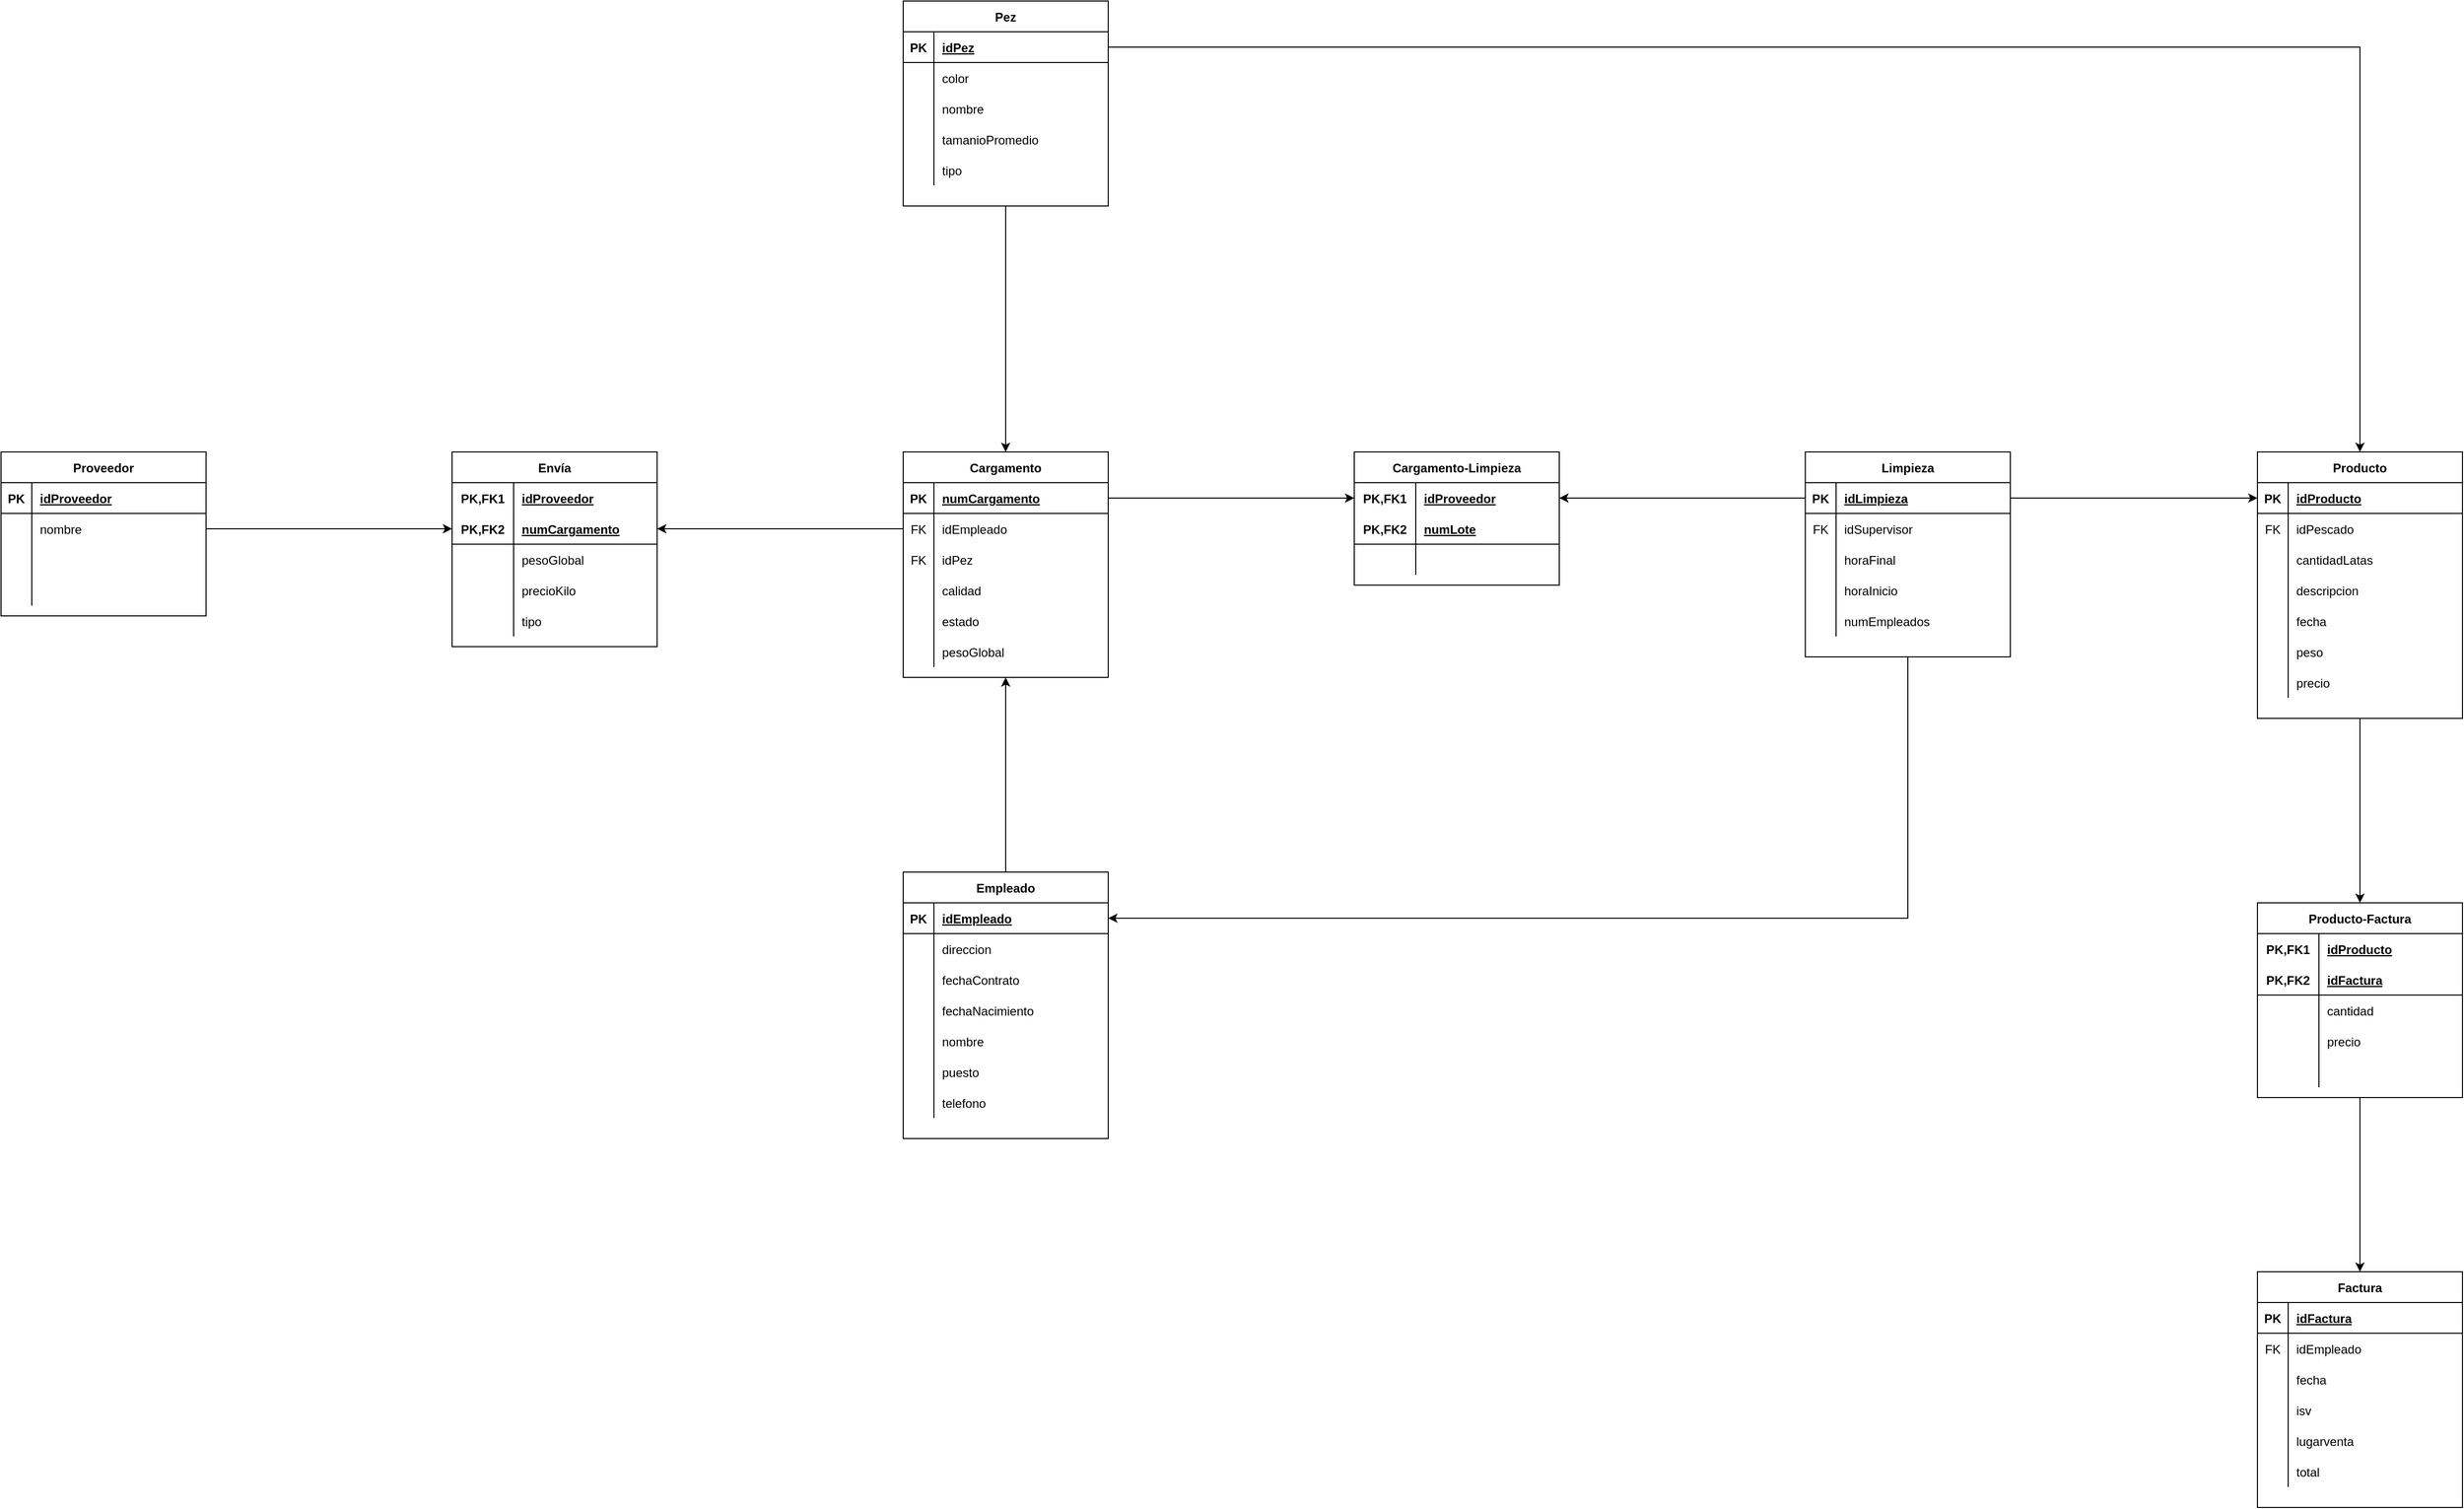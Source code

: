 <mxfile version="13.10.4" type="github">
  <diagram id="kUSdFy0e1hqgJt6HPNU2" name="Page-1">
    <mxGraphModel dx="6600" dy="3449" grid="1" gridSize="10" guides="1" tooltips="1" connect="1" arrows="1" fold="1" page="1" pageScale="1" pageWidth="827" pageHeight="1169" math="0" shadow="0">
      <root>
        <mxCell id="0" />
        <mxCell id="1" parent="0" />
        <mxCell id="SdPYyNpZILJqe6Lk2ZxD-1" value="Proveedor" style="shape=table;startSize=30;container=1;collapsible=1;childLayout=tableLayout;fixedRows=1;rowLines=0;fontStyle=1;align=center;resizeLast=1;" parent="1" vertex="1">
          <mxGeometry x="80" y="360" width="200" height="160" as="geometry" />
        </mxCell>
        <mxCell id="SdPYyNpZILJqe6Lk2ZxD-2" value="" style="shape=partialRectangle;collapsible=0;dropTarget=0;pointerEvents=0;fillColor=none;top=0;left=0;bottom=1;right=0;points=[[0,0.5],[1,0.5]];portConstraint=eastwest;" parent="SdPYyNpZILJqe6Lk2ZxD-1" vertex="1">
          <mxGeometry y="30" width="200" height="30" as="geometry" />
        </mxCell>
        <mxCell id="SdPYyNpZILJqe6Lk2ZxD-3" value="PK" style="shape=partialRectangle;connectable=0;fillColor=none;top=0;left=0;bottom=0;right=0;fontStyle=1;overflow=hidden;" parent="SdPYyNpZILJqe6Lk2ZxD-2" vertex="1">
          <mxGeometry width="30" height="30" as="geometry" />
        </mxCell>
        <mxCell id="SdPYyNpZILJqe6Lk2ZxD-4" value="idProveedor" style="shape=partialRectangle;connectable=0;fillColor=none;top=0;left=0;bottom=0;right=0;align=left;spacingLeft=6;fontStyle=5;overflow=hidden;" parent="SdPYyNpZILJqe6Lk2ZxD-2" vertex="1">
          <mxGeometry x="30" width="170" height="30" as="geometry" />
        </mxCell>
        <mxCell id="SdPYyNpZILJqe6Lk2ZxD-5" value="" style="shape=partialRectangle;collapsible=0;dropTarget=0;pointerEvents=0;fillColor=none;top=0;left=0;bottom=0;right=0;points=[[0,0.5],[1,0.5]];portConstraint=eastwest;" parent="SdPYyNpZILJqe6Lk2ZxD-1" vertex="1">
          <mxGeometry y="60" width="200" height="30" as="geometry" />
        </mxCell>
        <mxCell id="SdPYyNpZILJqe6Lk2ZxD-6" value="" style="shape=partialRectangle;connectable=0;fillColor=none;top=0;left=0;bottom=0;right=0;editable=1;overflow=hidden;" parent="SdPYyNpZILJqe6Lk2ZxD-5" vertex="1">
          <mxGeometry width="30" height="30" as="geometry" />
        </mxCell>
        <mxCell id="SdPYyNpZILJqe6Lk2ZxD-7" value="nombre" style="shape=partialRectangle;connectable=0;fillColor=none;top=0;left=0;bottom=0;right=0;align=left;spacingLeft=6;overflow=hidden;" parent="SdPYyNpZILJqe6Lk2ZxD-5" vertex="1">
          <mxGeometry x="30" width="170" height="30" as="geometry" />
        </mxCell>
        <mxCell id="SdPYyNpZILJqe6Lk2ZxD-8" value="" style="shape=partialRectangle;collapsible=0;dropTarget=0;pointerEvents=0;fillColor=none;top=0;left=0;bottom=0;right=0;points=[[0,0.5],[1,0.5]];portConstraint=eastwest;" parent="SdPYyNpZILJqe6Lk2ZxD-1" vertex="1">
          <mxGeometry y="90" width="200" height="30" as="geometry" />
        </mxCell>
        <mxCell id="SdPYyNpZILJqe6Lk2ZxD-9" value="" style="shape=partialRectangle;connectable=0;fillColor=none;top=0;left=0;bottom=0;right=0;editable=1;overflow=hidden;" parent="SdPYyNpZILJqe6Lk2ZxD-8" vertex="1">
          <mxGeometry width="30" height="30" as="geometry" />
        </mxCell>
        <mxCell id="SdPYyNpZILJqe6Lk2ZxD-10" value="" style="shape=partialRectangle;connectable=0;fillColor=none;top=0;left=0;bottom=0;right=0;align=left;spacingLeft=6;overflow=hidden;" parent="SdPYyNpZILJqe6Lk2ZxD-8" vertex="1">
          <mxGeometry x="30" width="170" height="30" as="geometry" />
        </mxCell>
        <mxCell id="SdPYyNpZILJqe6Lk2ZxD-11" value="" style="shape=partialRectangle;collapsible=0;dropTarget=0;pointerEvents=0;fillColor=none;top=0;left=0;bottom=0;right=0;points=[[0,0.5],[1,0.5]];portConstraint=eastwest;" parent="SdPYyNpZILJqe6Lk2ZxD-1" vertex="1">
          <mxGeometry y="120" width="200" height="30" as="geometry" />
        </mxCell>
        <mxCell id="SdPYyNpZILJqe6Lk2ZxD-12" value="" style="shape=partialRectangle;connectable=0;fillColor=none;top=0;left=0;bottom=0;right=0;editable=1;overflow=hidden;" parent="SdPYyNpZILJqe6Lk2ZxD-11" vertex="1">
          <mxGeometry width="30" height="30" as="geometry" />
        </mxCell>
        <mxCell id="SdPYyNpZILJqe6Lk2ZxD-13" value="" style="shape=partialRectangle;connectable=0;fillColor=none;top=0;left=0;bottom=0;right=0;align=left;spacingLeft=6;overflow=hidden;" parent="SdPYyNpZILJqe6Lk2ZxD-11" vertex="1">
          <mxGeometry x="30" width="170" height="30" as="geometry" />
        </mxCell>
        <mxCell id="SdPYyNpZILJqe6Lk2ZxD-14" value="Envía" style="shape=table;startSize=30;container=1;collapsible=1;childLayout=tableLayout;fixedRows=1;rowLines=0;fontStyle=1;align=center;resizeLast=1;" parent="1" vertex="1">
          <mxGeometry x="520" y="360" width="200" height="190" as="geometry" />
        </mxCell>
        <mxCell id="SdPYyNpZILJqe6Lk2ZxD-15" value="" style="shape=partialRectangle;collapsible=0;dropTarget=0;pointerEvents=0;fillColor=none;top=0;left=0;bottom=0;right=0;points=[[0,0.5],[1,0.5]];portConstraint=eastwest;" parent="SdPYyNpZILJqe6Lk2ZxD-14" vertex="1">
          <mxGeometry y="30" width="200" height="30" as="geometry" />
        </mxCell>
        <mxCell id="SdPYyNpZILJqe6Lk2ZxD-16" value="PK,FK1" style="shape=partialRectangle;connectable=0;fillColor=none;top=0;left=0;bottom=0;right=0;fontStyle=1;overflow=hidden;" parent="SdPYyNpZILJqe6Lk2ZxD-15" vertex="1">
          <mxGeometry width="60" height="30" as="geometry" />
        </mxCell>
        <mxCell id="SdPYyNpZILJqe6Lk2ZxD-17" value="idProveedor" style="shape=partialRectangle;connectable=0;fillColor=none;top=0;left=0;bottom=0;right=0;align=left;spacingLeft=6;fontStyle=5;overflow=hidden;" parent="SdPYyNpZILJqe6Lk2ZxD-15" vertex="1">
          <mxGeometry x="60" width="140" height="30" as="geometry" />
        </mxCell>
        <mxCell id="SdPYyNpZILJqe6Lk2ZxD-18" value="" style="shape=partialRectangle;collapsible=0;dropTarget=0;pointerEvents=0;fillColor=none;top=0;left=0;bottom=1;right=0;points=[[0,0.5],[1,0.5]];portConstraint=eastwest;" parent="SdPYyNpZILJqe6Lk2ZxD-14" vertex="1">
          <mxGeometry y="60" width="200" height="30" as="geometry" />
        </mxCell>
        <mxCell id="SdPYyNpZILJqe6Lk2ZxD-19" value="PK,FK2" style="shape=partialRectangle;connectable=0;fillColor=none;top=0;left=0;bottom=0;right=0;fontStyle=1;overflow=hidden;" parent="SdPYyNpZILJqe6Lk2ZxD-18" vertex="1">
          <mxGeometry width="60" height="30" as="geometry" />
        </mxCell>
        <mxCell id="SdPYyNpZILJqe6Lk2ZxD-20" value="numCargamento" style="shape=partialRectangle;connectable=0;fillColor=none;top=0;left=0;bottom=0;right=0;align=left;spacingLeft=6;fontStyle=5;overflow=hidden;" parent="SdPYyNpZILJqe6Lk2ZxD-18" vertex="1">
          <mxGeometry x="60" width="140" height="30" as="geometry" />
        </mxCell>
        <mxCell id="SdPYyNpZILJqe6Lk2ZxD-24" value="" style="shape=partialRectangle;collapsible=0;dropTarget=0;pointerEvents=0;fillColor=none;top=0;left=0;bottom=0;right=0;points=[[0,0.5],[1,0.5]];portConstraint=eastwest;" parent="SdPYyNpZILJqe6Lk2ZxD-14" vertex="1">
          <mxGeometry y="90" width="200" height="30" as="geometry" />
        </mxCell>
        <mxCell id="SdPYyNpZILJqe6Lk2ZxD-25" value="" style="shape=partialRectangle;connectable=0;fillColor=none;top=0;left=0;bottom=0;right=0;editable=1;overflow=hidden;" parent="SdPYyNpZILJqe6Lk2ZxD-24" vertex="1">
          <mxGeometry width="60" height="30" as="geometry" />
        </mxCell>
        <mxCell id="SdPYyNpZILJqe6Lk2ZxD-26" value="pesoGlobal" style="shape=partialRectangle;connectable=0;fillColor=none;top=0;left=0;bottom=0;right=0;align=left;spacingLeft=6;overflow=hidden;" parent="SdPYyNpZILJqe6Lk2ZxD-24" vertex="1">
          <mxGeometry x="60" width="140" height="30" as="geometry" />
        </mxCell>
        <mxCell id="SdPYyNpZILJqe6Lk2ZxD-27" value="" style="shape=partialRectangle;collapsible=0;dropTarget=0;pointerEvents=0;fillColor=none;top=0;left=0;bottom=0;right=0;points=[[0,0.5],[1,0.5]];portConstraint=eastwest;" parent="SdPYyNpZILJqe6Lk2ZxD-14" vertex="1">
          <mxGeometry y="120" width="200" height="30" as="geometry" />
        </mxCell>
        <mxCell id="SdPYyNpZILJqe6Lk2ZxD-28" value="" style="shape=partialRectangle;connectable=0;fillColor=none;top=0;left=0;bottom=0;right=0;editable=1;overflow=hidden;" parent="SdPYyNpZILJqe6Lk2ZxD-27" vertex="1">
          <mxGeometry width="60" height="30" as="geometry" />
        </mxCell>
        <mxCell id="SdPYyNpZILJqe6Lk2ZxD-29" value="precioKilo" style="shape=partialRectangle;connectable=0;fillColor=none;top=0;left=0;bottom=0;right=0;align=left;spacingLeft=6;overflow=hidden;" parent="SdPYyNpZILJqe6Lk2ZxD-27" vertex="1">
          <mxGeometry x="60" width="140" height="30" as="geometry" />
        </mxCell>
        <mxCell id="SdPYyNpZILJqe6Lk2ZxD-21" value="" style="shape=partialRectangle;collapsible=0;dropTarget=0;pointerEvents=0;fillColor=none;top=0;left=0;bottom=0;right=0;points=[[0,0.5],[1,0.5]];portConstraint=eastwest;" parent="SdPYyNpZILJqe6Lk2ZxD-14" vertex="1">
          <mxGeometry y="150" width="200" height="30" as="geometry" />
        </mxCell>
        <mxCell id="SdPYyNpZILJqe6Lk2ZxD-22" value="" style="shape=partialRectangle;connectable=0;fillColor=none;top=0;left=0;bottom=0;right=0;editable=1;overflow=hidden;" parent="SdPYyNpZILJqe6Lk2ZxD-21" vertex="1">
          <mxGeometry width="60" height="30" as="geometry" />
        </mxCell>
        <mxCell id="SdPYyNpZILJqe6Lk2ZxD-23" value="tipo" style="shape=partialRectangle;connectable=0;fillColor=none;top=0;left=0;bottom=0;right=0;align=left;spacingLeft=6;overflow=hidden;" parent="SdPYyNpZILJqe6Lk2ZxD-21" vertex="1">
          <mxGeometry x="60" width="140" height="30" as="geometry" />
        </mxCell>
        <mxCell id="SdPYyNpZILJqe6Lk2ZxD-33" value="Cargamento" style="shape=table;startSize=30;container=1;collapsible=1;childLayout=tableLayout;fixedRows=1;rowLines=0;fontStyle=1;align=center;resizeLast=1;" parent="1" vertex="1">
          <mxGeometry x="960" y="360" width="200" height="220" as="geometry" />
        </mxCell>
        <mxCell id="SdPYyNpZILJqe6Lk2ZxD-34" value="" style="shape=partialRectangle;collapsible=0;dropTarget=0;pointerEvents=0;fillColor=none;top=0;left=0;bottom=1;right=0;points=[[0,0.5],[1,0.5]];portConstraint=eastwest;" parent="SdPYyNpZILJqe6Lk2ZxD-33" vertex="1">
          <mxGeometry y="30" width="200" height="30" as="geometry" />
        </mxCell>
        <mxCell id="SdPYyNpZILJqe6Lk2ZxD-35" value="PK" style="shape=partialRectangle;connectable=0;fillColor=none;top=0;left=0;bottom=0;right=0;fontStyle=1;overflow=hidden;" parent="SdPYyNpZILJqe6Lk2ZxD-34" vertex="1">
          <mxGeometry width="30" height="30" as="geometry" />
        </mxCell>
        <mxCell id="SdPYyNpZILJqe6Lk2ZxD-36" value="numCargamento" style="shape=partialRectangle;connectable=0;fillColor=none;top=0;left=0;bottom=0;right=0;align=left;spacingLeft=6;fontStyle=5;overflow=hidden;" parent="SdPYyNpZILJqe6Lk2ZxD-34" vertex="1">
          <mxGeometry x="30" width="170" height="30" as="geometry" />
        </mxCell>
        <mxCell id="SdPYyNpZILJqe6Lk2ZxD-136" value="" style="shape=partialRectangle;collapsible=0;dropTarget=0;pointerEvents=0;fillColor=none;top=0;left=0;bottom=0;right=0;points=[[0,0.5],[1,0.5]];portConstraint=eastwest;" parent="SdPYyNpZILJqe6Lk2ZxD-33" vertex="1">
          <mxGeometry y="60" width="200" height="30" as="geometry" />
        </mxCell>
        <mxCell id="SdPYyNpZILJqe6Lk2ZxD-137" value="FK" style="shape=partialRectangle;connectable=0;fillColor=none;top=0;left=0;bottom=0;right=0;editable=1;overflow=hidden;" parent="SdPYyNpZILJqe6Lk2ZxD-136" vertex="1">
          <mxGeometry width="30" height="30" as="geometry" />
        </mxCell>
        <mxCell id="SdPYyNpZILJqe6Lk2ZxD-138" value="idEmpleado" style="shape=partialRectangle;connectable=0;fillColor=none;top=0;left=0;bottom=0;right=0;align=left;spacingLeft=6;overflow=hidden;" parent="SdPYyNpZILJqe6Lk2ZxD-136" vertex="1">
          <mxGeometry x="30" width="170" height="30" as="geometry" />
        </mxCell>
        <mxCell id="SdPYyNpZILJqe6Lk2ZxD-155" value="" style="shape=partialRectangle;collapsible=0;dropTarget=0;pointerEvents=0;fillColor=none;top=0;left=0;bottom=0;right=0;points=[[0,0.5],[1,0.5]];portConstraint=eastwest;" parent="SdPYyNpZILJqe6Lk2ZxD-33" vertex="1">
          <mxGeometry y="90" width="200" height="30" as="geometry" />
        </mxCell>
        <mxCell id="SdPYyNpZILJqe6Lk2ZxD-156" value="FK" style="shape=partialRectangle;connectable=0;fillColor=none;top=0;left=0;bottom=0;right=0;editable=1;overflow=hidden;" parent="SdPYyNpZILJqe6Lk2ZxD-155" vertex="1">
          <mxGeometry width="30" height="30" as="geometry" />
        </mxCell>
        <mxCell id="SdPYyNpZILJqe6Lk2ZxD-157" value="idPez" style="shape=partialRectangle;connectable=0;fillColor=none;top=0;left=0;bottom=0;right=0;align=left;spacingLeft=6;overflow=hidden;" parent="SdPYyNpZILJqe6Lk2ZxD-155" vertex="1">
          <mxGeometry x="30" width="170" height="30" as="geometry" />
        </mxCell>
        <mxCell id="SdPYyNpZILJqe6Lk2ZxD-43" value="" style="shape=partialRectangle;collapsible=0;dropTarget=0;pointerEvents=0;fillColor=none;top=0;left=0;bottom=0;right=0;points=[[0,0.5],[1,0.5]];portConstraint=eastwest;" parent="SdPYyNpZILJqe6Lk2ZxD-33" vertex="1">
          <mxGeometry y="120" width="200" height="30" as="geometry" />
        </mxCell>
        <mxCell id="SdPYyNpZILJqe6Lk2ZxD-44" value="" style="shape=partialRectangle;connectable=0;fillColor=none;top=0;left=0;bottom=0;right=0;editable=1;overflow=hidden;" parent="SdPYyNpZILJqe6Lk2ZxD-43" vertex="1">
          <mxGeometry width="30" height="30" as="geometry" />
        </mxCell>
        <mxCell id="SdPYyNpZILJqe6Lk2ZxD-45" value="calidad" style="shape=partialRectangle;connectable=0;fillColor=none;top=0;left=0;bottom=0;right=0;align=left;spacingLeft=6;overflow=hidden;" parent="SdPYyNpZILJqe6Lk2ZxD-43" vertex="1">
          <mxGeometry x="30" width="170" height="30" as="geometry" />
        </mxCell>
        <mxCell id="SdPYyNpZILJqe6Lk2ZxD-37" value="" style="shape=partialRectangle;collapsible=0;dropTarget=0;pointerEvents=0;fillColor=none;top=0;left=0;bottom=0;right=0;points=[[0,0.5],[1,0.5]];portConstraint=eastwest;" parent="SdPYyNpZILJqe6Lk2ZxD-33" vertex="1">
          <mxGeometry y="150" width="200" height="30" as="geometry" />
        </mxCell>
        <mxCell id="SdPYyNpZILJqe6Lk2ZxD-38" value="" style="shape=partialRectangle;connectable=0;fillColor=none;top=0;left=0;bottom=0;right=0;editable=1;overflow=hidden;" parent="SdPYyNpZILJqe6Lk2ZxD-37" vertex="1">
          <mxGeometry width="30" height="30" as="geometry" />
        </mxCell>
        <mxCell id="SdPYyNpZILJqe6Lk2ZxD-39" value="estado" style="shape=partialRectangle;connectable=0;fillColor=none;top=0;left=0;bottom=0;right=0;align=left;spacingLeft=6;overflow=hidden;" parent="SdPYyNpZILJqe6Lk2ZxD-37" vertex="1">
          <mxGeometry x="30" width="170" height="30" as="geometry" />
        </mxCell>
        <mxCell id="SdPYyNpZILJqe6Lk2ZxD-40" value="" style="shape=partialRectangle;collapsible=0;dropTarget=0;pointerEvents=0;fillColor=none;top=0;left=0;bottom=0;right=0;points=[[0,0.5],[1,0.5]];portConstraint=eastwest;" parent="SdPYyNpZILJqe6Lk2ZxD-33" vertex="1">
          <mxGeometry y="180" width="200" height="30" as="geometry" />
        </mxCell>
        <mxCell id="SdPYyNpZILJqe6Lk2ZxD-41" value="" style="shape=partialRectangle;connectable=0;fillColor=none;top=0;left=0;bottom=0;right=0;editable=1;overflow=hidden;" parent="SdPYyNpZILJqe6Lk2ZxD-40" vertex="1">
          <mxGeometry width="30" height="30" as="geometry" />
        </mxCell>
        <mxCell id="SdPYyNpZILJqe6Lk2ZxD-42" value="pesoGlobal" style="shape=partialRectangle;connectable=0;fillColor=none;top=0;left=0;bottom=0;right=0;align=left;spacingLeft=6;overflow=hidden;" parent="SdPYyNpZILJqe6Lk2ZxD-40" vertex="1">
          <mxGeometry x="30" width="170" height="30" as="geometry" />
        </mxCell>
        <mxCell id="SdPYyNpZILJqe6Lk2ZxD-49" style="edgeStyle=orthogonalEdgeStyle;rounded=0;orthogonalLoop=1;jettySize=auto;html=1;exitX=1;exitY=0.5;exitDx=0;exitDy=0;entryX=0;entryY=0.5;entryDx=0;entryDy=0;startSize=30;" parent="1" source="SdPYyNpZILJqe6Lk2ZxD-5" target="SdPYyNpZILJqe6Lk2ZxD-18" edge="1">
          <mxGeometry relative="1" as="geometry" />
        </mxCell>
        <mxCell id="SdPYyNpZILJqe6Lk2ZxD-50" style="edgeStyle=orthogonalEdgeStyle;rounded=0;orthogonalLoop=1;jettySize=auto;html=1;exitX=0;exitY=0.5;exitDx=0;exitDy=0;startSize=30;" parent="1" source="SdPYyNpZILJqe6Lk2ZxD-136" target="SdPYyNpZILJqe6Lk2ZxD-18" edge="1">
          <mxGeometry relative="1" as="geometry" />
        </mxCell>
        <mxCell id="SdPYyNpZILJqe6Lk2ZxD-71" style="edgeStyle=orthogonalEdgeStyle;rounded=0;orthogonalLoop=1;jettySize=auto;html=1;exitX=0.5;exitY=1;exitDx=0;exitDy=0;entryX=0.5;entryY=0;entryDx=0;entryDy=0;startSize=30;" parent="1" source="SdPYyNpZILJqe6Lk2ZxD-51" target="SdPYyNpZILJqe6Lk2ZxD-33" edge="1">
          <mxGeometry relative="1" as="geometry" />
        </mxCell>
        <mxCell id="SdPYyNpZILJqe6Lk2ZxD-51" value="Pez" style="shape=table;startSize=30;container=1;collapsible=1;childLayout=tableLayout;fixedRows=1;rowLines=0;fontStyle=1;align=center;resizeLast=1;" parent="1" vertex="1">
          <mxGeometry x="960" y="-80" width="200" height="200" as="geometry" />
        </mxCell>
        <mxCell id="SdPYyNpZILJqe6Lk2ZxD-52" value="" style="shape=partialRectangle;collapsible=0;dropTarget=0;pointerEvents=0;fillColor=none;top=0;left=0;bottom=1;right=0;points=[[0,0.5],[1,0.5]];portConstraint=eastwest;" parent="SdPYyNpZILJqe6Lk2ZxD-51" vertex="1">
          <mxGeometry y="30" width="200" height="30" as="geometry" />
        </mxCell>
        <mxCell id="SdPYyNpZILJqe6Lk2ZxD-53" value="PK" style="shape=partialRectangle;connectable=0;fillColor=none;top=0;left=0;bottom=0;right=0;fontStyle=1;overflow=hidden;" parent="SdPYyNpZILJqe6Lk2ZxD-52" vertex="1">
          <mxGeometry width="30" height="30" as="geometry" />
        </mxCell>
        <mxCell id="SdPYyNpZILJqe6Lk2ZxD-54" value="idPez" style="shape=partialRectangle;connectable=0;fillColor=none;top=0;left=0;bottom=0;right=0;align=left;spacingLeft=6;fontStyle=5;overflow=hidden;" parent="SdPYyNpZILJqe6Lk2ZxD-52" vertex="1">
          <mxGeometry x="30" width="170" height="30" as="geometry" />
        </mxCell>
        <mxCell id="SdPYyNpZILJqe6Lk2ZxD-55" value="" style="shape=partialRectangle;collapsible=0;dropTarget=0;pointerEvents=0;fillColor=none;top=0;left=0;bottom=0;right=0;points=[[0,0.5],[1,0.5]];portConstraint=eastwest;" parent="SdPYyNpZILJqe6Lk2ZxD-51" vertex="1">
          <mxGeometry y="60" width="200" height="30" as="geometry" />
        </mxCell>
        <mxCell id="SdPYyNpZILJqe6Lk2ZxD-56" value="" style="shape=partialRectangle;connectable=0;fillColor=none;top=0;left=0;bottom=0;right=0;editable=1;overflow=hidden;" parent="SdPYyNpZILJqe6Lk2ZxD-55" vertex="1">
          <mxGeometry width="30" height="30" as="geometry" />
        </mxCell>
        <mxCell id="SdPYyNpZILJqe6Lk2ZxD-57" value="color" style="shape=partialRectangle;connectable=0;fillColor=none;top=0;left=0;bottom=0;right=0;align=left;spacingLeft=6;overflow=hidden;" parent="SdPYyNpZILJqe6Lk2ZxD-55" vertex="1">
          <mxGeometry x="30" width="170" height="30" as="geometry" />
        </mxCell>
        <mxCell id="SdPYyNpZILJqe6Lk2ZxD-58" value="" style="shape=partialRectangle;collapsible=0;dropTarget=0;pointerEvents=0;fillColor=none;top=0;left=0;bottom=0;right=0;points=[[0,0.5],[1,0.5]];portConstraint=eastwest;" parent="SdPYyNpZILJqe6Lk2ZxD-51" vertex="1">
          <mxGeometry y="90" width="200" height="30" as="geometry" />
        </mxCell>
        <mxCell id="SdPYyNpZILJqe6Lk2ZxD-59" value="" style="shape=partialRectangle;connectable=0;fillColor=none;top=0;left=0;bottom=0;right=0;editable=1;overflow=hidden;" parent="SdPYyNpZILJqe6Lk2ZxD-58" vertex="1">
          <mxGeometry width="30" height="30" as="geometry" />
        </mxCell>
        <mxCell id="SdPYyNpZILJqe6Lk2ZxD-60" value="nombre" style="shape=partialRectangle;connectable=0;fillColor=none;top=0;left=0;bottom=0;right=0;align=left;spacingLeft=6;overflow=hidden;" parent="SdPYyNpZILJqe6Lk2ZxD-58" vertex="1">
          <mxGeometry x="30" width="170" height="30" as="geometry" />
        </mxCell>
        <mxCell id="SdPYyNpZILJqe6Lk2ZxD-61" value="" style="shape=partialRectangle;collapsible=0;dropTarget=0;pointerEvents=0;fillColor=none;top=0;left=0;bottom=0;right=0;points=[[0,0.5],[1,0.5]];portConstraint=eastwest;" parent="SdPYyNpZILJqe6Lk2ZxD-51" vertex="1">
          <mxGeometry y="120" width="200" height="30" as="geometry" />
        </mxCell>
        <mxCell id="SdPYyNpZILJqe6Lk2ZxD-62" value="" style="shape=partialRectangle;connectable=0;fillColor=none;top=0;left=0;bottom=0;right=0;editable=1;overflow=hidden;" parent="SdPYyNpZILJqe6Lk2ZxD-61" vertex="1">
          <mxGeometry width="30" height="30" as="geometry" />
        </mxCell>
        <mxCell id="SdPYyNpZILJqe6Lk2ZxD-63" value="tamanioPromedio" style="shape=partialRectangle;connectable=0;fillColor=none;top=0;left=0;bottom=0;right=0;align=left;spacingLeft=6;overflow=hidden;" parent="SdPYyNpZILJqe6Lk2ZxD-61" vertex="1">
          <mxGeometry x="30" width="170" height="30" as="geometry" />
        </mxCell>
        <mxCell id="SdPYyNpZILJqe6Lk2ZxD-64" value="" style="shape=partialRectangle;collapsible=0;dropTarget=0;pointerEvents=0;fillColor=none;top=0;left=0;bottom=0;right=0;points=[[0,0.5],[1,0.5]];portConstraint=eastwest;" parent="SdPYyNpZILJqe6Lk2ZxD-51" vertex="1">
          <mxGeometry y="150" width="200" height="30" as="geometry" />
        </mxCell>
        <mxCell id="SdPYyNpZILJqe6Lk2ZxD-65" value="" style="shape=partialRectangle;connectable=0;fillColor=none;top=0;left=0;bottom=0;right=0;editable=1;overflow=hidden;" parent="SdPYyNpZILJqe6Lk2ZxD-64" vertex="1">
          <mxGeometry width="30" height="30" as="geometry" />
        </mxCell>
        <mxCell id="SdPYyNpZILJqe6Lk2ZxD-66" value="tipo" style="shape=partialRectangle;connectable=0;fillColor=none;top=0;left=0;bottom=0;right=0;align=left;spacingLeft=6;overflow=hidden;" parent="SdPYyNpZILJqe6Lk2ZxD-64" vertex="1">
          <mxGeometry x="30" width="170" height="30" as="geometry" />
        </mxCell>
        <mxCell id="SdPYyNpZILJqe6Lk2ZxD-113" style="edgeStyle=orthogonalEdgeStyle;rounded=0;orthogonalLoop=1;jettySize=auto;html=1;exitX=0.5;exitY=0;exitDx=0;exitDy=0;entryX=0.5;entryY=1;entryDx=0;entryDy=0;startSize=30;" parent="1" source="SdPYyNpZILJqe6Lk2ZxD-72" target="SdPYyNpZILJqe6Lk2ZxD-33" edge="1">
          <mxGeometry relative="1" as="geometry" />
        </mxCell>
        <mxCell id="SdPYyNpZILJqe6Lk2ZxD-72" value="Empleado" style="shape=table;startSize=30;container=1;collapsible=1;childLayout=tableLayout;fixedRows=1;rowLines=0;fontStyle=1;align=center;resizeLast=1;" parent="1" vertex="1">
          <mxGeometry x="960" y="770" width="200" height="260" as="geometry" />
        </mxCell>
        <mxCell id="SdPYyNpZILJqe6Lk2ZxD-73" value="" style="shape=partialRectangle;collapsible=0;dropTarget=0;pointerEvents=0;fillColor=none;top=0;left=0;bottom=1;right=0;points=[[0,0.5],[1,0.5]];portConstraint=eastwest;" parent="SdPYyNpZILJqe6Lk2ZxD-72" vertex="1">
          <mxGeometry y="30" width="200" height="30" as="geometry" />
        </mxCell>
        <mxCell id="SdPYyNpZILJqe6Lk2ZxD-74" value="PK" style="shape=partialRectangle;connectable=0;fillColor=none;top=0;left=0;bottom=0;right=0;fontStyle=1;overflow=hidden;" parent="SdPYyNpZILJqe6Lk2ZxD-73" vertex="1">
          <mxGeometry width="30" height="30" as="geometry" />
        </mxCell>
        <mxCell id="SdPYyNpZILJqe6Lk2ZxD-75" value="idEmpleado" style="shape=partialRectangle;connectable=0;fillColor=none;top=0;left=0;bottom=0;right=0;align=left;spacingLeft=6;fontStyle=5;overflow=hidden;" parent="SdPYyNpZILJqe6Lk2ZxD-73" vertex="1">
          <mxGeometry x="30" width="170" height="30" as="geometry" />
        </mxCell>
        <mxCell id="SdPYyNpZILJqe6Lk2ZxD-76" value="" style="shape=partialRectangle;collapsible=0;dropTarget=0;pointerEvents=0;fillColor=none;top=0;left=0;bottom=0;right=0;points=[[0,0.5],[1,0.5]];portConstraint=eastwest;" parent="SdPYyNpZILJqe6Lk2ZxD-72" vertex="1">
          <mxGeometry y="60" width="200" height="30" as="geometry" />
        </mxCell>
        <mxCell id="SdPYyNpZILJqe6Lk2ZxD-77" value="" style="shape=partialRectangle;connectable=0;fillColor=none;top=0;left=0;bottom=0;right=0;editable=1;overflow=hidden;" parent="SdPYyNpZILJqe6Lk2ZxD-76" vertex="1">
          <mxGeometry width="30" height="30" as="geometry" />
        </mxCell>
        <mxCell id="SdPYyNpZILJqe6Lk2ZxD-78" value="direccion" style="shape=partialRectangle;connectable=0;fillColor=none;top=0;left=0;bottom=0;right=0;align=left;spacingLeft=6;overflow=hidden;" parent="SdPYyNpZILJqe6Lk2ZxD-76" vertex="1">
          <mxGeometry x="30" width="170" height="30" as="geometry" />
        </mxCell>
        <mxCell id="SdPYyNpZILJqe6Lk2ZxD-79" value="" style="shape=partialRectangle;collapsible=0;dropTarget=0;pointerEvents=0;fillColor=none;top=0;left=0;bottom=0;right=0;points=[[0,0.5],[1,0.5]];portConstraint=eastwest;" parent="SdPYyNpZILJqe6Lk2ZxD-72" vertex="1">
          <mxGeometry y="90" width="200" height="30" as="geometry" />
        </mxCell>
        <mxCell id="SdPYyNpZILJqe6Lk2ZxD-80" value="" style="shape=partialRectangle;connectable=0;fillColor=none;top=0;left=0;bottom=0;right=0;editable=1;overflow=hidden;" parent="SdPYyNpZILJqe6Lk2ZxD-79" vertex="1">
          <mxGeometry width="30" height="30" as="geometry" />
        </mxCell>
        <mxCell id="SdPYyNpZILJqe6Lk2ZxD-81" value="fechaContrato" style="shape=partialRectangle;connectable=0;fillColor=none;top=0;left=0;bottom=0;right=0;align=left;spacingLeft=6;overflow=hidden;" parent="SdPYyNpZILJqe6Lk2ZxD-79" vertex="1">
          <mxGeometry x="30" width="170" height="30" as="geometry" />
        </mxCell>
        <mxCell id="SdPYyNpZILJqe6Lk2ZxD-82" value="" style="shape=partialRectangle;collapsible=0;dropTarget=0;pointerEvents=0;fillColor=none;top=0;left=0;bottom=0;right=0;points=[[0,0.5],[1,0.5]];portConstraint=eastwest;" parent="SdPYyNpZILJqe6Lk2ZxD-72" vertex="1">
          <mxGeometry y="120" width="200" height="30" as="geometry" />
        </mxCell>
        <mxCell id="SdPYyNpZILJqe6Lk2ZxD-83" value="" style="shape=partialRectangle;connectable=0;fillColor=none;top=0;left=0;bottom=0;right=0;editable=1;overflow=hidden;" parent="SdPYyNpZILJqe6Lk2ZxD-82" vertex="1">
          <mxGeometry width="30" height="30" as="geometry" />
        </mxCell>
        <mxCell id="SdPYyNpZILJqe6Lk2ZxD-84" value="fechaNacimiento" style="shape=partialRectangle;connectable=0;fillColor=none;top=0;left=0;bottom=0;right=0;align=left;spacingLeft=6;overflow=hidden;" parent="SdPYyNpZILJqe6Lk2ZxD-82" vertex="1">
          <mxGeometry x="30" width="170" height="30" as="geometry" />
        </mxCell>
        <mxCell id="SdPYyNpZILJqe6Lk2ZxD-85" value="" style="shape=partialRectangle;collapsible=0;dropTarget=0;pointerEvents=0;fillColor=none;top=0;left=0;bottom=0;right=0;points=[[0,0.5],[1,0.5]];portConstraint=eastwest;" parent="SdPYyNpZILJqe6Lk2ZxD-72" vertex="1">
          <mxGeometry y="150" width="200" height="30" as="geometry" />
        </mxCell>
        <mxCell id="SdPYyNpZILJqe6Lk2ZxD-86" value="" style="shape=partialRectangle;connectable=0;fillColor=none;top=0;left=0;bottom=0;right=0;editable=1;overflow=hidden;" parent="SdPYyNpZILJqe6Lk2ZxD-85" vertex="1">
          <mxGeometry width="30" height="30" as="geometry" />
        </mxCell>
        <mxCell id="SdPYyNpZILJqe6Lk2ZxD-87" value="nombre" style="shape=partialRectangle;connectable=0;fillColor=none;top=0;left=0;bottom=0;right=0;align=left;spacingLeft=6;overflow=hidden;" parent="SdPYyNpZILJqe6Lk2ZxD-85" vertex="1">
          <mxGeometry x="30" width="170" height="30" as="geometry" />
        </mxCell>
        <mxCell id="SdPYyNpZILJqe6Lk2ZxD-88" value="" style="shape=partialRectangle;collapsible=0;dropTarget=0;pointerEvents=0;fillColor=none;top=0;left=0;bottom=0;right=0;points=[[0,0.5],[1,0.5]];portConstraint=eastwest;" parent="SdPYyNpZILJqe6Lk2ZxD-72" vertex="1">
          <mxGeometry y="180" width="200" height="30" as="geometry" />
        </mxCell>
        <mxCell id="SdPYyNpZILJqe6Lk2ZxD-89" value="" style="shape=partialRectangle;connectable=0;fillColor=none;top=0;left=0;bottom=0;right=0;editable=1;overflow=hidden;" parent="SdPYyNpZILJqe6Lk2ZxD-88" vertex="1">
          <mxGeometry width="30" height="30" as="geometry" />
        </mxCell>
        <mxCell id="SdPYyNpZILJqe6Lk2ZxD-90" value="puesto" style="shape=partialRectangle;connectable=0;fillColor=none;top=0;left=0;bottom=0;right=0;align=left;spacingLeft=6;overflow=hidden;" parent="SdPYyNpZILJqe6Lk2ZxD-88" vertex="1">
          <mxGeometry x="30" width="170" height="30" as="geometry" />
        </mxCell>
        <mxCell id="SdPYyNpZILJqe6Lk2ZxD-110" value="" style="shape=partialRectangle;collapsible=0;dropTarget=0;pointerEvents=0;fillColor=none;top=0;left=0;bottom=0;right=0;points=[[0,0.5],[1,0.5]];portConstraint=eastwest;" parent="SdPYyNpZILJqe6Lk2ZxD-72" vertex="1">
          <mxGeometry y="210" width="200" height="30" as="geometry" />
        </mxCell>
        <mxCell id="SdPYyNpZILJqe6Lk2ZxD-111" value="" style="shape=partialRectangle;connectable=0;fillColor=none;top=0;left=0;bottom=0;right=0;editable=1;overflow=hidden;" parent="SdPYyNpZILJqe6Lk2ZxD-110" vertex="1">
          <mxGeometry width="30" height="30" as="geometry" />
        </mxCell>
        <mxCell id="SdPYyNpZILJqe6Lk2ZxD-112" value="telefono" style="shape=partialRectangle;connectable=0;fillColor=none;top=0;left=0;bottom=0;right=0;align=left;spacingLeft=6;overflow=hidden;" parent="SdPYyNpZILJqe6Lk2ZxD-110" vertex="1">
          <mxGeometry x="30" width="170" height="30" as="geometry" />
        </mxCell>
        <mxCell id="ILDDQY7tuNNasOhx3ByE-46" style="edgeStyle=orthogonalEdgeStyle;rounded=0;orthogonalLoop=1;jettySize=auto;html=1;exitX=0.5;exitY=1;exitDx=0;exitDy=0;entryX=1;entryY=0.5;entryDx=0;entryDy=0;" edge="1" parent="1" source="SdPYyNpZILJqe6Lk2ZxD-114" target="SdPYyNpZILJqe6Lk2ZxD-73">
          <mxGeometry relative="1" as="geometry" />
        </mxCell>
        <mxCell id="SdPYyNpZILJqe6Lk2ZxD-114" value="Limpieza" style="shape=table;startSize=30;container=1;collapsible=1;childLayout=tableLayout;fixedRows=1;rowLines=0;fontStyle=1;align=center;resizeLast=1;" parent="1" vertex="1">
          <mxGeometry x="1840" y="360" width="200" height="200" as="geometry" />
        </mxCell>
        <mxCell id="SdPYyNpZILJqe6Lk2ZxD-115" value="" style="shape=partialRectangle;collapsible=0;dropTarget=0;pointerEvents=0;fillColor=none;top=0;left=0;bottom=1;right=0;points=[[0,0.5],[1,0.5]];portConstraint=eastwest;" parent="SdPYyNpZILJqe6Lk2ZxD-114" vertex="1">
          <mxGeometry y="30" width="200" height="30" as="geometry" />
        </mxCell>
        <mxCell id="SdPYyNpZILJqe6Lk2ZxD-116" value="PK" style="shape=partialRectangle;connectable=0;fillColor=none;top=0;left=0;bottom=0;right=0;fontStyle=1;overflow=hidden;" parent="SdPYyNpZILJqe6Lk2ZxD-115" vertex="1">
          <mxGeometry width="30" height="30" as="geometry" />
        </mxCell>
        <mxCell id="SdPYyNpZILJqe6Lk2ZxD-117" value="idLimpieza" style="shape=partialRectangle;connectable=0;fillColor=none;top=0;left=0;bottom=0;right=0;align=left;spacingLeft=6;fontStyle=5;overflow=hidden;" parent="SdPYyNpZILJqe6Lk2ZxD-115" vertex="1">
          <mxGeometry x="30" width="170" height="30" as="geometry" />
        </mxCell>
        <mxCell id="SdPYyNpZILJqe6Lk2ZxD-118" value="" style="shape=partialRectangle;collapsible=0;dropTarget=0;pointerEvents=0;fillColor=none;top=0;left=0;bottom=0;right=0;points=[[0,0.5],[1,0.5]];portConstraint=eastwest;" parent="SdPYyNpZILJqe6Lk2ZxD-114" vertex="1">
          <mxGeometry y="60" width="200" height="30" as="geometry" />
        </mxCell>
        <mxCell id="SdPYyNpZILJqe6Lk2ZxD-119" value="FK" style="shape=partialRectangle;connectable=0;fillColor=none;top=0;left=0;bottom=0;right=0;editable=1;overflow=hidden;" parent="SdPYyNpZILJqe6Lk2ZxD-118" vertex="1">
          <mxGeometry width="30" height="30" as="geometry" />
        </mxCell>
        <mxCell id="SdPYyNpZILJqe6Lk2ZxD-120" value="idSupervisor" style="shape=partialRectangle;connectable=0;fillColor=none;top=0;left=0;bottom=0;right=0;align=left;spacingLeft=6;overflow=hidden;" parent="SdPYyNpZILJqe6Lk2ZxD-118" vertex="1">
          <mxGeometry x="30" width="170" height="30" as="geometry" />
        </mxCell>
        <mxCell id="SdPYyNpZILJqe6Lk2ZxD-121" value="" style="shape=partialRectangle;collapsible=0;dropTarget=0;pointerEvents=0;fillColor=none;top=0;left=0;bottom=0;right=0;points=[[0,0.5],[1,0.5]];portConstraint=eastwest;" parent="SdPYyNpZILJqe6Lk2ZxD-114" vertex="1">
          <mxGeometry y="90" width="200" height="30" as="geometry" />
        </mxCell>
        <mxCell id="SdPYyNpZILJqe6Lk2ZxD-122" value="" style="shape=partialRectangle;connectable=0;fillColor=none;top=0;left=0;bottom=0;right=0;editable=1;overflow=hidden;" parent="SdPYyNpZILJqe6Lk2ZxD-121" vertex="1">
          <mxGeometry width="30" height="30" as="geometry" />
        </mxCell>
        <mxCell id="SdPYyNpZILJqe6Lk2ZxD-123" value="horaFinal" style="shape=partialRectangle;connectable=0;fillColor=none;top=0;left=0;bottom=0;right=0;align=left;spacingLeft=6;overflow=hidden;" parent="SdPYyNpZILJqe6Lk2ZxD-121" vertex="1">
          <mxGeometry x="30" width="170" height="30" as="geometry" />
        </mxCell>
        <mxCell id="SdPYyNpZILJqe6Lk2ZxD-124" value="" style="shape=partialRectangle;collapsible=0;dropTarget=0;pointerEvents=0;fillColor=none;top=0;left=0;bottom=0;right=0;points=[[0,0.5],[1,0.5]];portConstraint=eastwest;" parent="SdPYyNpZILJqe6Lk2ZxD-114" vertex="1">
          <mxGeometry y="120" width="200" height="30" as="geometry" />
        </mxCell>
        <mxCell id="SdPYyNpZILJqe6Lk2ZxD-125" value="" style="shape=partialRectangle;connectable=0;fillColor=none;top=0;left=0;bottom=0;right=0;editable=1;overflow=hidden;" parent="SdPYyNpZILJqe6Lk2ZxD-124" vertex="1">
          <mxGeometry width="30" height="30" as="geometry" />
        </mxCell>
        <mxCell id="SdPYyNpZILJqe6Lk2ZxD-126" value="horaInicio" style="shape=partialRectangle;connectable=0;fillColor=none;top=0;left=0;bottom=0;right=0;align=left;spacingLeft=6;overflow=hidden;" parent="SdPYyNpZILJqe6Lk2ZxD-124" vertex="1">
          <mxGeometry x="30" width="170" height="30" as="geometry" />
        </mxCell>
        <mxCell id="SdPYyNpZILJqe6Lk2ZxD-127" value="" style="shape=partialRectangle;collapsible=0;dropTarget=0;pointerEvents=0;fillColor=none;top=0;left=0;bottom=0;right=0;points=[[0,0.5],[1,0.5]];portConstraint=eastwest;" parent="SdPYyNpZILJqe6Lk2ZxD-114" vertex="1">
          <mxGeometry y="150" width="200" height="30" as="geometry" />
        </mxCell>
        <mxCell id="SdPYyNpZILJqe6Lk2ZxD-128" value="" style="shape=partialRectangle;connectable=0;fillColor=none;top=0;left=0;bottom=0;right=0;editable=1;overflow=hidden;" parent="SdPYyNpZILJqe6Lk2ZxD-127" vertex="1">
          <mxGeometry width="30" height="30" as="geometry" />
        </mxCell>
        <mxCell id="SdPYyNpZILJqe6Lk2ZxD-129" value="numEmpleados" style="shape=partialRectangle;connectable=0;fillColor=none;top=0;left=0;bottom=0;right=0;align=left;spacingLeft=6;overflow=hidden;" parent="SdPYyNpZILJqe6Lk2ZxD-127" vertex="1">
          <mxGeometry x="30" width="170" height="30" as="geometry" />
        </mxCell>
        <mxCell id="ILDDQY7tuNNasOhx3ByE-1" value="Cargamento-Limpieza" style="shape=table;startSize=30;container=1;collapsible=1;childLayout=tableLayout;fixedRows=1;rowLines=0;fontStyle=1;align=center;resizeLast=1;" vertex="1" parent="1">
          <mxGeometry x="1400" y="360" width="200" height="130" as="geometry" />
        </mxCell>
        <mxCell id="ILDDQY7tuNNasOhx3ByE-2" value="" style="shape=partialRectangle;collapsible=0;dropTarget=0;pointerEvents=0;fillColor=none;top=0;left=0;bottom=0;right=0;points=[[0,0.5],[1,0.5]];portConstraint=eastwest;" vertex="1" parent="ILDDQY7tuNNasOhx3ByE-1">
          <mxGeometry y="30" width="200" height="30" as="geometry" />
        </mxCell>
        <mxCell id="ILDDQY7tuNNasOhx3ByE-3" value="PK,FK1" style="shape=partialRectangle;connectable=0;fillColor=none;top=0;left=0;bottom=0;right=0;fontStyle=1;overflow=hidden;" vertex="1" parent="ILDDQY7tuNNasOhx3ByE-2">
          <mxGeometry width="60" height="30" as="geometry" />
        </mxCell>
        <mxCell id="ILDDQY7tuNNasOhx3ByE-4" value="idProveedor" style="shape=partialRectangle;connectable=0;fillColor=none;top=0;left=0;bottom=0;right=0;align=left;spacingLeft=6;fontStyle=5;overflow=hidden;" vertex="1" parent="ILDDQY7tuNNasOhx3ByE-2">
          <mxGeometry x="60" width="140" height="30" as="geometry" />
        </mxCell>
        <mxCell id="ILDDQY7tuNNasOhx3ByE-5" value="" style="shape=partialRectangle;collapsible=0;dropTarget=0;pointerEvents=0;fillColor=none;top=0;left=0;bottom=1;right=0;points=[[0,0.5],[1,0.5]];portConstraint=eastwest;" vertex="1" parent="ILDDQY7tuNNasOhx3ByE-1">
          <mxGeometry y="60" width="200" height="30" as="geometry" />
        </mxCell>
        <mxCell id="ILDDQY7tuNNasOhx3ByE-6" value="PK,FK2" style="shape=partialRectangle;connectable=0;fillColor=none;top=0;left=0;bottom=0;right=0;fontStyle=1;overflow=hidden;" vertex="1" parent="ILDDQY7tuNNasOhx3ByE-5">
          <mxGeometry width="60" height="30" as="geometry" />
        </mxCell>
        <mxCell id="ILDDQY7tuNNasOhx3ByE-7" value="numLote" style="shape=partialRectangle;connectable=0;fillColor=none;top=0;left=0;bottom=0;right=0;align=left;spacingLeft=6;fontStyle=5;overflow=hidden;" vertex="1" parent="ILDDQY7tuNNasOhx3ByE-5">
          <mxGeometry x="60" width="140" height="30" as="geometry" />
        </mxCell>
        <mxCell id="ILDDQY7tuNNasOhx3ByE-14" value="" style="shape=partialRectangle;collapsible=0;dropTarget=0;pointerEvents=0;fillColor=none;top=0;left=0;bottom=0;right=0;points=[[0,0.5],[1,0.5]];portConstraint=eastwest;" vertex="1" parent="ILDDQY7tuNNasOhx3ByE-1">
          <mxGeometry y="90" width="200" height="30" as="geometry" />
        </mxCell>
        <mxCell id="ILDDQY7tuNNasOhx3ByE-15" value="" style="shape=partialRectangle;connectable=0;fillColor=none;top=0;left=0;bottom=0;right=0;editable=1;overflow=hidden;" vertex="1" parent="ILDDQY7tuNNasOhx3ByE-14">
          <mxGeometry width="60" height="30" as="geometry" />
        </mxCell>
        <mxCell id="ILDDQY7tuNNasOhx3ByE-16" value="" style="shape=partialRectangle;connectable=0;fillColor=none;top=0;left=0;bottom=0;right=0;align=left;spacingLeft=6;overflow=hidden;" vertex="1" parent="ILDDQY7tuNNasOhx3ByE-14">
          <mxGeometry x="60" width="140" height="30" as="geometry" />
        </mxCell>
        <mxCell id="ILDDQY7tuNNasOhx3ByE-18" style="edgeStyle=orthogonalEdgeStyle;rounded=0;orthogonalLoop=1;jettySize=auto;html=1;exitX=1;exitY=0.5;exitDx=0;exitDy=0;entryX=0;entryY=0.5;entryDx=0;entryDy=0;" edge="1" parent="1" source="SdPYyNpZILJqe6Lk2ZxD-34" target="ILDDQY7tuNNasOhx3ByE-2">
          <mxGeometry relative="1" as="geometry" />
        </mxCell>
        <mxCell id="ILDDQY7tuNNasOhx3ByE-19" style="edgeStyle=orthogonalEdgeStyle;rounded=0;orthogonalLoop=1;jettySize=auto;html=1;exitX=0;exitY=0.5;exitDx=0;exitDy=0;entryX=1;entryY=0.5;entryDx=0;entryDy=0;" edge="1" parent="1" source="SdPYyNpZILJqe6Lk2ZxD-115" target="ILDDQY7tuNNasOhx3ByE-2">
          <mxGeometry relative="1" as="geometry" />
        </mxCell>
        <mxCell id="ILDDQY7tuNNasOhx3ByE-57" style="edgeStyle=orthogonalEdgeStyle;rounded=0;orthogonalLoop=1;jettySize=auto;html=1;exitX=0.5;exitY=1;exitDx=0;exitDy=0;entryX=0.5;entryY=0;entryDx=0;entryDy=0;" edge="1" parent="1" source="ILDDQY7tuNNasOhx3ByE-20" target="ILDDQY7tuNNasOhx3ByE-47">
          <mxGeometry relative="1" as="geometry" />
        </mxCell>
        <mxCell id="ILDDQY7tuNNasOhx3ByE-20" value="Producto" style="shape=table;startSize=30;container=1;collapsible=1;childLayout=tableLayout;fixedRows=1;rowLines=0;fontStyle=1;align=center;resizeLast=1;" vertex="1" parent="1">
          <mxGeometry x="2281" y="360" width="200" height="260" as="geometry" />
        </mxCell>
        <mxCell id="ILDDQY7tuNNasOhx3ByE-21" value="" style="shape=partialRectangle;collapsible=0;dropTarget=0;pointerEvents=0;fillColor=none;top=0;left=0;bottom=1;right=0;points=[[0,0.5],[1,0.5]];portConstraint=eastwest;" vertex="1" parent="ILDDQY7tuNNasOhx3ByE-20">
          <mxGeometry y="30" width="200" height="30" as="geometry" />
        </mxCell>
        <mxCell id="ILDDQY7tuNNasOhx3ByE-22" value="PK" style="shape=partialRectangle;connectable=0;fillColor=none;top=0;left=0;bottom=0;right=0;fontStyle=1;overflow=hidden;" vertex="1" parent="ILDDQY7tuNNasOhx3ByE-21">
          <mxGeometry width="30" height="30" as="geometry" />
        </mxCell>
        <mxCell id="ILDDQY7tuNNasOhx3ByE-23" value="idProducto" style="shape=partialRectangle;connectable=0;fillColor=none;top=0;left=0;bottom=0;right=0;align=left;spacingLeft=6;fontStyle=5;overflow=hidden;" vertex="1" parent="ILDDQY7tuNNasOhx3ByE-21">
          <mxGeometry x="30" width="170" height="30" as="geometry" />
        </mxCell>
        <mxCell id="ILDDQY7tuNNasOhx3ByE-24" value="" style="shape=partialRectangle;collapsible=0;dropTarget=0;pointerEvents=0;fillColor=none;top=0;left=0;bottom=0;right=0;points=[[0,0.5],[1,0.5]];portConstraint=eastwest;" vertex="1" parent="ILDDQY7tuNNasOhx3ByE-20">
          <mxGeometry y="60" width="200" height="30" as="geometry" />
        </mxCell>
        <mxCell id="ILDDQY7tuNNasOhx3ByE-25" value="FK" style="shape=partialRectangle;connectable=0;fillColor=none;top=0;left=0;bottom=0;right=0;editable=1;overflow=hidden;" vertex="1" parent="ILDDQY7tuNNasOhx3ByE-24">
          <mxGeometry width="30" height="30" as="geometry" />
        </mxCell>
        <mxCell id="ILDDQY7tuNNasOhx3ByE-26" value="idPescado" style="shape=partialRectangle;connectable=0;fillColor=none;top=0;left=0;bottom=0;right=0;align=left;spacingLeft=6;overflow=hidden;" vertex="1" parent="ILDDQY7tuNNasOhx3ByE-24">
          <mxGeometry x="30" width="170" height="30" as="geometry" />
        </mxCell>
        <mxCell id="ILDDQY7tuNNasOhx3ByE-27" value="" style="shape=partialRectangle;collapsible=0;dropTarget=0;pointerEvents=0;fillColor=none;top=0;left=0;bottom=0;right=0;points=[[0,0.5],[1,0.5]];portConstraint=eastwest;" vertex="1" parent="ILDDQY7tuNNasOhx3ByE-20">
          <mxGeometry y="90" width="200" height="30" as="geometry" />
        </mxCell>
        <mxCell id="ILDDQY7tuNNasOhx3ByE-28" value="" style="shape=partialRectangle;connectable=0;fillColor=none;top=0;left=0;bottom=0;right=0;editable=1;overflow=hidden;" vertex="1" parent="ILDDQY7tuNNasOhx3ByE-27">
          <mxGeometry width="30" height="30" as="geometry" />
        </mxCell>
        <mxCell id="ILDDQY7tuNNasOhx3ByE-29" value="cantidadLatas" style="shape=partialRectangle;connectable=0;fillColor=none;top=0;left=0;bottom=0;right=0;align=left;spacingLeft=6;overflow=hidden;" vertex="1" parent="ILDDQY7tuNNasOhx3ByE-27">
          <mxGeometry x="30" width="170" height="30" as="geometry" />
        </mxCell>
        <mxCell id="ILDDQY7tuNNasOhx3ByE-30" value="" style="shape=partialRectangle;collapsible=0;dropTarget=0;pointerEvents=0;fillColor=none;top=0;left=0;bottom=0;right=0;points=[[0,0.5],[1,0.5]];portConstraint=eastwest;" vertex="1" parent="ILDDQY7tuNNasOhx3ByE-20">
          <mxGeometry y="120" width="200" height="30" as="geometry" />
        </mxCell>
        <mxCell id="ILDDQY7tuNNasOhx3ByE-31" value="" style="shape=partialRectangle;connectable=0;fillColor=none;top=0;left=0;bottom=0;right=0;editable=1;overflow=hidden;" vertex="1" parent="ILDDQY7tuNNasOhx3ByE-30">
          <mxGeometry width="30" height="30" as="geometry" />
        </mxCell>
        <mxCell id="ILDDQY7tuNNasOhx3ByE-32" value="descripcion" style="shape=partialRectangle;connectable=0;fillColor=none;top=0;left=0;bottom=0;right=0;align=left;spacingLeft=6;overflow=hidden;" vertex="1" parent="ILDDQY7tuNNasOhx3ByE-30">
          <mxGeometry x="30" width="170" height="30" as="geometry" />
        </mxCell>
        <mxCell id="ILDDQY7tuNNasOhx3ByE-33" value="" style="shape=partialRectangle;collapsible=0;dropTarget=0;pointerEvents=0;fillColor=none;top=0;left=0;bottom=0;right=0;points=[[0,0.5],[1,0.5]];portConstraint=eastwest;" vertex="1" parent="ILDDQY7tuNNasOhx3ByE-20">
          <mxGeometry y="150" width="200" height="30" as="geometry" />
        </mxCell>
        <mxCell id="ILDDQY7tuNNasOhx3ByE-34" value="" style="shape=partialRectangle;connectable=0;fillColor=none;top=0;left=0;bottom=0;right=0;editable=1;overflow=hidden;" vertex="1" parent="ILDDQY7tuNNasOhx3ByE-33">
          <mxGeometry width="30" height="30" as="geometry" />
        </mxCell>
        <mxCell id="ILDDQY7tuNNasOhx3ByE-35" value="fecha" style="shape=partialRectangle;connectable=0;fillColor=none;top=0;left=0;bottom=0;right=0;align=left;spacingLeft=6;overflow=hidden;" vertex="1" parent="ILDDQY7tuNNasOhx3ByE-33">
          <mxGeometry x="30" width="170" height="30" as="geometry" />
        </mxCell>
        <mxCell id="ILDDQY7tuNNasOhx3ByE-36" value="" style="shape=partialRectangle;collapsible=0;dropTarget=0;pointerEvents=0;fillColor=none;top=0;left=0;bottom=0;right=0;points=[[0,0.5],[1,0.5]];portConstraint=eastwest;" vertex="1" parent="ILDDQY7tuNNasOhx3ByE-20">
          <mxGeometry y="180" width="200" height="30" as="geometry" />
        </mxCell>
        <mxCell id="ILDDQY7tuNNasOhx3ByE-37" value="" style="shape=partialRectangle;connectable=0;fillColor=none;top=0;left=0;bottom=0;right=0;editable=1;overflow=hidden;" vertex="1" parent="ILDDQY7tuNNasOhx3ByE-36">
          <mxGeometry width="30" height="30" as="geometry" />
        </mxCell>
        <mxCell id="ILDDQY7tuNNasOhx3ByE-38" value="peso" style="shape=partialRectangle;connectable=0;fillColor=none;top=0;left=0;bottom=0;right=0;align=left;spacingLeft=6;overflow=hidden;" vertex="1" parent="ILDDQY7tuNNasOhx3ByE-36">
          <mxGeometry x="30" width="170" height="30" as="geometry" />
        </mxCell>
        <mxCell id="ILDDQY7tuNNasOhx3ByE-39" value="" style="shape=partialRectangle;collapsible=0;dropTarget=0;pointerEvents=0;fillColor=none;top=0;left=0;bottom=0;right=0;points=[[0,0.5],[1,0.5]];portConstraint=eastwest;" vertex="1" parent="ILDDQY7tuNNasOhx3ByE-20">
          <mxGeometry y="210" width="200" height="30" as="geometry" />
        </mxCell>
        <mxCell id="ILDDQY7tuNNasOhx3ByE-40" value="" style="shape=partialRectangle;connectable=0;fillColor=none;top=0;left=0;bottom=0;right=0;editable=1;overflow=hidden;" vertex="1" parent="ILDDQY7tuNNasOhx3ByE-39">
          <mxGeometry width="30" height="30" as="geometry" />
        </mxCell>
        <mxCell id="ILDDQY7tuNNasOhx3ByE-41" value="precio" style="shape=partialRectangle;connectable=0;fillColor=none;top=0;left=0;bottom=0;right=0;align=left;spacingLeft=6;overflow=hidden;" vertex="1" parent="ILDDQY7tuNNasOhx3ByE-39">
          <mxGeometry x="30" width="170" height="30" as="geometry" />
        </mxCell>
        <mxCell id="ILDDQY7tuNNasOhx3ByE-42" style="edgeStyle=orthogonalEdgeStyle;rounded=0;orthogonalLoop=1;jettySize=auto;html=1;exitX=1;exitY=0.5;exitDx=0;exitDy=0;" edge="1" parent="1" source="SdPYyNpZILJqe6Lk2ZxD-52" target="ILDDQY7tuNNasOhx3ByE-20">
          <mxGeometry relative="1" as="geometry" />
        </mxCell>
        <mxCell id="ILDDQY7tuNNasOhx3ByE-43" style="edgeStyle=orthogonalEdgeStyle;rounded=0;orthogonalLoop=1;jettySize=auto;html=1;exitX=1;exitY=0.5;exitDx=0;exitDy=0;" edge="1" parent="1" source="SdPYyNpZILJqe6Lk2ZxD-115" target="ILDDQY7tuNNasOhx3ByE-21">
          <mxGeometry relative="1" as="geometry" />
        </mxCell>
        <mxCell id="ILDDQY7tuNNasOhx3ByE-86" style="edgeStyle=orthogonalEdgeStyle;rounded=0;orthogonalLoop=1;jettySize=auto;html=1;exitX=0.5;exitY=1;exitDx=0;exitDy=0;entryX=0.5;entryY=0;entryDx=0;entryDy=0;" edge="1" parent="1" source="ILDDQY7tuNNasOhx3ByE-47" target="ILDDQY7tuNNasOhx3ByE-64">
          <mxGeometry relative="1" as="geometry" />
        </mxCell>
        <mxCell id="ILDDQY7tuNNasOhx3ByE-47" value="Producto-Factura" style="shape=table;startSize=30;container=1;collapsible=1;childLayout=tableLayout;fixedRows=1;rowLines=0;fontStyle=1;align=center;resizeLast=1;" vertex="1" parent="1">
          <mxGeometry x="2281" y="800" width="200" height="190" as="geometry" />
        </mxCell>
        <mxCell id="ILDDQY7tuNNasOhx3ByE-48" value="" style="shape=partialRectangle;collapsible=0;dropTarget=0;pointerEvents=0;fillColor=none;top=0;left=0;bottom=0;right=0;points=[[0,0.5],[1,0.5]];portConstraint=eastwest;" vertex="1" parent="ILDDQY7tuNNasOhx3ByE-47">
          <mxGeometry y="30" width="200" height="30" as="geometry" />
        </mxCell>
        <mxCell id="ILDDQY7tuNNasOhx3ByE-49" value="PK,FK1" style="shape=partialRectangle;connectable=0;fillColor=none;top=0;left=0;bottom=0;right=0;fontStyle=1;overflow=hidden;" vertex="1" parent="ILDDQY7tuNNasOhx3ByE-48">
          <mxGeometry width="60" height="30" as="geometry" />
        </mxCell>
        <mxCell id="ILDDQY7tuNNasOhx3ByE-50" value="idProducto" style="shape=partialRectangle;connectable=0;fillColor=none;top=0;left=0;bottom=0;right=0;align=left;spacingLeft=6;fontStyle=5;overflow=hidden;" vertex="1" parent="ILDDQY7tuNNasOhx3ByE-48">
          <mxGeometry x="60" width="140" height="30" as="geometry" />
        </mxCell>
        <mxCell id="ILDDQY7tuNNasOhx3ByE-51" value="" style="shape=partialRectangle;collapsible=0;dropTarget=0;pointerEvents=0;fillColor=none;top=0;left=0;bottom=1;right=0;points=[[0,0.5],[1,0.5]];portConstraint=eastwest;" vertex="1" parent="ILDDQY7tuNNasOhx3ByE-47">
          <mxGeometry y="60" width="200" height="30" as="geometry" />
        </mxCell>
        <mxCell id="ILDDQY7tuNNasOhx3ByE-52" value="PK,FK2" style="shape=partialRectangle;connectable=0;fillColor=none;top=0;left=0;bottom=0;right=0;fontStyle=1;overflow=hidden;" vertex="1" parent="ILDDQY7tuNNasOhx3ByE-51">
          <mxGeometry width="60" height="30" as="geometry" />
        </mxCell>
        <mxCell id="ILDDQY7tuNNasOhx3ByE-53" value="idFactura" style="shape=partialRectangle;connectable=0;fillColor=none;top=0;left=0;bottom=0;right=0;align=left;spacingLeft=6;fontStyle=5;overflow=hidden;" vertex="1" parent="ILDDQY7tuNNasOhx3ByE-51">
          <mxGeometry x="60" width="140" height="30" as="geometry" />
        </mxCell>
        <mxCell id="ILDDQY7tuNNasOhx3ByE-54" value="" style="shape=partialRectangle;collapsible=0;dropTarget=0;pointerEvents=0;fillColor=none;top=0;left=0;bottom=0;right=0;points=[[0,0.5],[1,0.5]];portConstraint=eastwest;" vertex="1" parent="ILDDQY7tuNNasOhx3ByE-47">
          <mxGeometry y="90" width="200" height="30" as="geometry" />
        </mxCell>
        <mxCell id="ILDDQY7tuNNasOhx3ByE-55" value="" style="shape=partialRectangle;connectable=0;fillColor=none;top=0;left=0;bottom=0;right=0;editable=1;overflow=hidden;" vertex="1" parent="ILDDQY7tuNNasOhx3ByE-54">
          <mxGeometry width="60" height="30" as="geometry" />
        </mxCell>
        <mxCell id="ILDDQY7tuNNasOhx3ByE-56" value="cantidad" style="shape=partialRectangle;connectable=0;fillColor=none;top=0;left=0;bottom=0;right=0;align=left;spacingLeft=6;overflow=hidden;" vertex="1" parent="ILDDQY7tuNNasOhx3ByE-54">
          <mxGeometry x="60" width="140" height="30" as="geometry" />
        </mxCell>
        <mxCell id="ILDDQY7tuNNasOhx3ByE-58" value="" style="shape=partialRectangle;collapsible=0;dropTarget=0;pointerEvents=0;fillColor=none;top=0;left=0;bottom=0;right=0;points=[[0,0.5],[1,0.5]];portConstraint=eastwest;" vertex="1" parent="ILDDQY7tuNNasOhx3ByE-47">
          <mxGeometry y="120" width="200" height="30" as="geometry" />
        </mxCell>
        <mxCell id="ILDDQY7tuNNasOhx3ByE-59" value="" style="shape=partialRectangle;connectable=0;fillColor=none;top=0;left=0;bottom=0;right=0;editable=1;overflow=hidden;" vertex="1" parent="ILDDQY7tuNNasOhx3ByE-58">
          <mxGeometry width="60" height="30" as="geometry" />
        </mxCell>
        <mxCell id="ILDDQY7tuNNasOhx3ByE-60" value="precio" style="shape=partialRectangle;connectable=0;fillColor=none;top=0;left=0;bottom=0;right=0;align=left;spacingLeft=6;overflow=hidden;" vertex="1" parent="ILDDQY7tuNNasOhx3ByE-58">
          <mxGeometry x="60" width="140" height="30" as="geometry" />
        </mxCell>
        <mxCell id="ILDDQY7tuNNasOhx3ByE-61" value="" style="shape=partialRectangle;collapsible=0;dropTarget=0;pointerEvents=0;fillColor=none;top=0;left=0;bottom=0;right=0;points=[[0,0.5],[1,0.5]];portConstraint=eastwest;" vertex="1" parent="ILDDQY7tuNNasOhx3ByE-47">
          <mxGeometry y="150" width="200" height="30" as="geometry" />
        </mxCell>
        <mxCell id="ILDDQY7tuNNasOhx3ByE-62" value="" style="shape=partialRectangle;connectable=0;fillColor=none;top=0;left=0;bottom=0;right=0;editable=1;overflow=hidden;" vertex="1" parent="ILDDQY7tuNNasOhx3ByE-61">
          <mxGeometry width="60" height="30" as="geometry" />
        </mxCell>
        <mxCell id="ILDDQY7tuNNasOhx3ByE-63" value="" style="shape=partialRectangle;connectable=0;fillColor=none;top=0;left=0;bottom=0;right=0;align=left;spacingLeft=6;overflow=hidden;" vertex="1" parent="ILDDQY7tuNNasOhx3ByE-61">
          <mxGeometry x="60" width="140" height="30" as="geometry" />
        </mxCell>
        <mxCell id="ILDDQY7tuNNasOhx3ByE-64" value="Factura" style="shape=table;startSize=30;container=1;collapsible=1;childLayout=tableLayout;fixedRows=1;rowLines=0;fontStyle=1;align=center;resizeLast=1;" vertex="1" parent="1">
          <mxGeometry x="2281" y="1160" width="200" height="230" as="geometry" />
        </mxCell>
        <mxCell id="ILDDQY7tuNNasOhx3ByE-65" value="" style="shape=partialRectangle;collapsible=0;dropTarget=0;pointerEvents=0;fillColor=none;top=0;left=0;bottom=1;right=0;points=[[0,0.5],[1,0.5]];portConstraint=eastwest;" vertex="1" parent="ILDDQY7tuNNasOhx3ByE-64">
          <mxGeometry y="30" width="200" height="30" as="geometry" />
        </mxCell>
        <mxCell id="ILDDQY7tuNNasOhx3ByE-66" value="PK" style="shape=partialRectangle;connectable=0;fillColor=none;top=0;left=0;bottom=0;right=0;fontStyle=1;overflow=hidden;" vertex="1" parent="ILDDQY7tuNNasOhx3ByE-65">
          <mxGeometry width="30" height="30" as="geometry" />
        </mxCell>
        <mxCell id="ILDDQY7tuNNasOhx3ByE-67" value="idFactura" style="shape=partialRectangle;connectable=0;fillColor=none;top=0;left=0;bottom=0;right=0;align=left;spacingLeft=6;fontStyle=5;overflow=hidden;" vertex="1" parent="ILDDQY7tuNNasOhx3ByE-65">
          <mxGeometry x="30" width="170" height="30" as="geometry" />
        </mxCell>
        <mxCell id="ILDDQY7tuNNasOhx3ByE-74" value="" style="shape=partialRectangle;collapsible=0;dropTarget=0;pointerEvents=0;fillColor=none;top=0;left=0;bottom=0;right=0;points=[[0,0.5],[1,0.5]];portConstraint=eastwest;" vertex="1" parent="ILDDQY7tuNNasOhx3ByE-64">
          <mxGeometry y="60" width="200" height="30" as="geometry" />
        </mxCell>
        <mxCell id="ILDDQY7tuNNasOhx3ByE-75" value="FK" style="shape=partialRectangle;connectable=0;fillColor=none;top=0;left=0;bottom=0;right=0;editable=1;overflow=hidden;" vertex="1" parent="ILDDQY7tuNNasOhx3ByE-74">
          <mxGeometry width="30" height="30" as="geometry" />
        </mxCell>
        <mxCell id="ILDDQY7tuNNasOhx3ByE-76" value="idEmpleado" style="shape=partialRectangle;connectable=0;fillColor=none;top=0;left=0;bottom=0;right=0;align=left;spacingLeft=6;overflow=hidden;" vertex="1" parent="ILDDQY7tuNNasOhx3ByE-74">
          <mxGeometry x="30" width="170" height="30" as="geometry" />
        </mxCell>
        <mxCell id="ILDDQY7tuNNasOhx3ByE-80" value="" style="shape=partialRectangle;collapsible=0;dropTarget=0;pointerEvents=0;fillColor=none;top=0;left=0;bottom=0;right=0;points=[[0,0.5],[1,0.5]];portConstraint=eastwest;" vertex="1" parent="ILDDQY7tuNNasOhx3ByE-64">
          <mxGeometry y="90" width="200" height="30" as="geometry" />
        </mxCell>
        <mxCell id="ILDDQY7tuNNasOhx3ByE-81" value="" style="shape=partialRectangle;connectable=0;fillColor=none;top=0;left=0;bottom=0;right=0;editable=1;overflow=hidden;" vertex="1" parent="ILDDQY7tuNNasOhx3ByE-80">
          <mxGeometry width="30" height="30" as="geometry" />
        </mxCell>
        <mxCell id="ILDDQY7tuNNasOhx3ByE-82" value="fecha" style="shape=partialRectangle;connectable=0;fillColor=none;top=0;left=0;bottom=0;right=0;align=left;spacingLeft=6;overflow=hidden;" vertex="1" parent="ILDDQY7tuNNasOhx3ByE-80">
          <mxGeometry x="30" width="170" height="30" as="geometry" />
        </mxCell>
        <mxCell id="ILDDQY7tuNNasOhx3ByE-90" value="" style="shape=partialRectangle;collapsible=0;dropTarget=0;pointerEvents=0;fillColor=none;top=0;left=0;bottom=0;right=0;points=[[0,0.5],[1,0.5]];portConstraint=eastwest;" vertex="1" parent="ILDDQY7tuNNasOhx3ByE-64">
          <mxGeometry y="120" width="200" height="30" as="geometry" />
        </mxCell>
        <mxCell id="ILDDQY7tuNNasOhx3ByE-91" value="" style="shape=partialRectangle;connectable=0;fillColor=none;top=0;left=0;bottom=0;right=0;editable=1;overflow=hidden;" vertex="1" parent="ILDDQY7tuNNasOhx3ByE-90">
          <mxGeometry width="30" height="30" as="geometry" />
        </mxCell>
        <mxCell id="ILDDQY7tuNNasOhx3ByE-92" value="isv" style="shape=partialRectangle;connectable=0;fillColor=none;top=0;left=0;bottom=0;right=0;align=left;spacingLeft=6;overflow=hidden;" vertex="1" parent="ILDDQY7tuNNasOhx3ByE-90">
          <mxGeometry x="30" width="170" height="30" as="geometry" />
        </mxCell>
        <mxCell id="ILDDQY7tuNNasOhx3ByE-83" value="" style="shape=partialRectangle;collapsible=0;dropTarget=0;pointerEvents=0;fillColor=none;top=0;left=0;bottom=0;right=0;points=[[0,0.5],[1,0.5]];portConstraint=eastwest;" vertex="1" parent="ILDDQY7tuNNasOhx3ByE-64">
          <mxGeometry y="150" width="200" height="30" as="geometry" />
        </mxCell>
        <mxCell id="ILDDQY7tuNNasOhx3ByE-84" value="" style="shape=partialRectangle;connectable=0;fillColor=none;top=0;left=0;bottom=0;right=0;editable=1;overflow=hidden;" vertex="1" parent="ILDDQY7tuNNasOhx3ByE-83">
          <mxGeometry width="30" height="30" as="geometry" />
        </mxCell>
        <mxCell id="ILDDQY7tuNNasOhx3ByE-85" value="lugarventa" style="shape=partialRectangle;connectable=0;fillColor=none;top=0;left=0;bottom=0;right=0;align=left;spacingLeft=6;overflow=hidden;" vertex="1" parent="ILDDQY7tuNNasOhx3ByE-83">
          <mxGeometry x="30" width="170" height="30" as="geometry" />
        </mxCell>
        <mxCell id="ILDDQY7tuNNasOhx3ByE-87" value="" style="shape=partialRectangle;collapsible=0;dropTarget=0;pointerEvents=0;fillColor=none;top=0;left=0;bottom=0;right=0;points=[[0,0.5],[1,0.5]];portConstraint=eastwest;" vertex="1" parent="ILDDQY7tuNNasOhx3ByE-64">
          <mxGeometry y="180" width="200" height="30" as="geometry" />
        </mxCell>
        <mxCell id="ILDDQY7tuNNasOhx3ByE-88" value="" style="shape=partialRectangle;connectable=0;fillColor=none;top=0;left=0;bottom=0;right=0;editable=1;overflow=hidden;" vertex="1" parent="ILDDQY7tuNNasOhx3ByE-87">
          <mxGeometry width="30" height="30" as="geometry" />
        </mxCell>
        <mxCell id="ILDDQY7tuNNasOhx3ByE-89" value="total" style="shape=partialRectangle;connectable=0;fillColor=none;top=0;left=0;bottom=0;right=0;align=left;spacingLeft=6;overflow=hidden;" vertex="1" parent="ILDDQY7tuNNasOhx3ByE-87">
          <mxGeometry x="30" width="170" height="30" as="geometry" />
        </mxCell>
      </root>
    </mxGraphModel>
  </diagram>
</mxfile>
